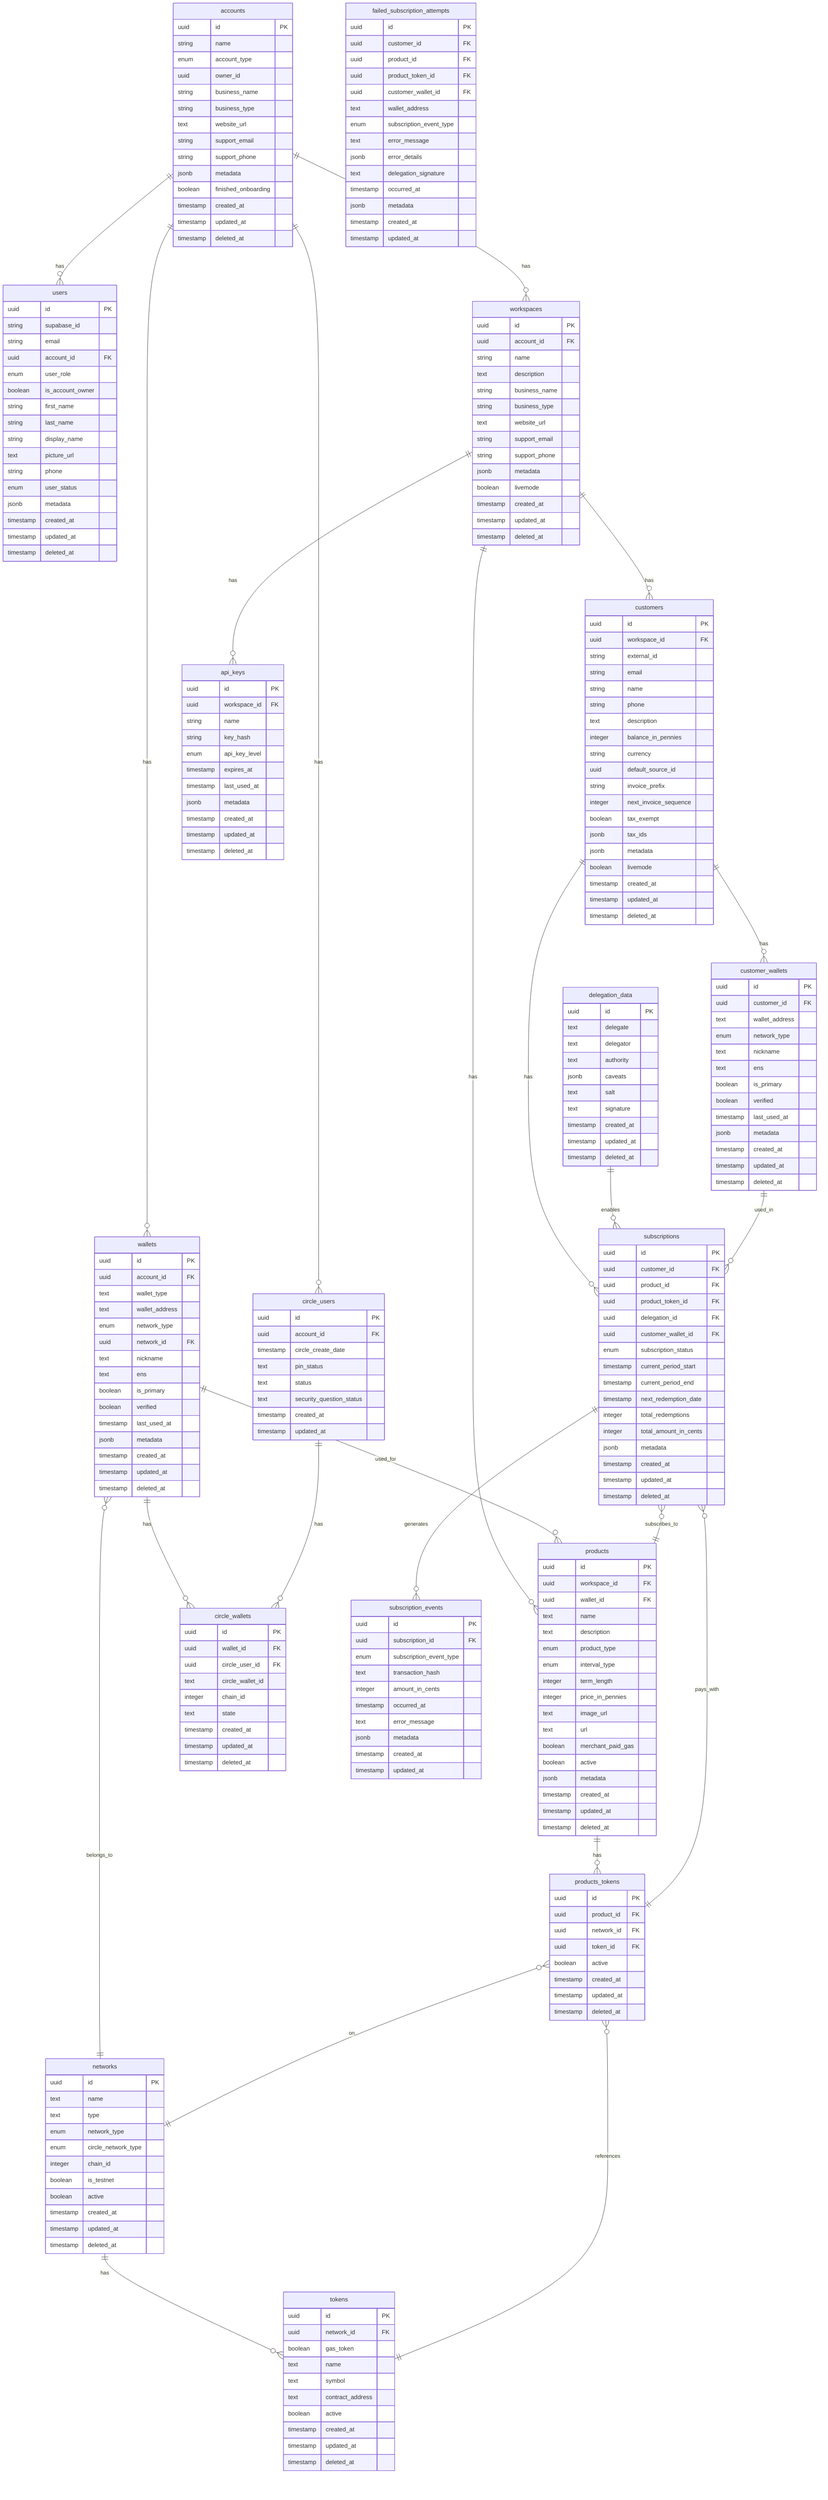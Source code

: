 erDiagram
    accounts ||--o{ users : has
    accounts ||--o{ wallets : has
    accounts ||--o{ workspaces : has
    accounts ||--o{ circle_users : has
    
    workspaces ||--o{ customers : has
    workspaces ||--o{ api_keys : has
    workspaces ||--o{ products : has
    
    customers ||--o{ customer_wallets : has
    customers ||--o{ subscriptions : has
    
    wallets ||--o{ products : "used_for"
    wallets ||--o{ circle_wallets : has
    wallets }o--|| networks : "belongs_to"
    
    circle_users ||--o{ circle_wallets : has
    
    networks ||--o{ tokens : has
    
    products ||--o{ products_tokens : has
    products_tokens }o--|| tokens : references
    products_tokens }o--|| networks : on
    
    delegation_data ||--o{ subscriptions : enables
    
    customer_wallets ||--o{ subscriptions : used_in
    
    subscriptions ||--o{ subscription_events : generates
    subscriptions }o--|| products : subscribes_to
    subscriptions }o--|| products_tokens : pays_with
    
    accounts {
        uuid id PK
        string name
        enum account_type
        uuid owner_id
        string business_name
        string business_type
        text website_url
        string support_email
        string support_phone
        jsonb metadata
        boolean finished_onboarding
        timestamp created_at
        timestamp updated_at
        timestamp deleted_at
    }
    
    users {
        uuid id PK
        string supabase_id
        string email
        uuid account_id FK
        enum user_role
        boolean is_account_owner
        string first_name
        string last_name
        string display_name
        text picture_url
        string phone
        enum user_status
        jsonb metadata
        timestamp created_at
        timestamp updated_at
        timestamp deleted_at
    }
    
    workspaces {
        uuid id PK
        uuid account_id FK
        string name
        text description
        string business_name
        string business_type
        text website_url
        string support_email
        string support_phone
        jsonb metadata
        boolean livemode
        timestamp created_at
        timestamp updated_at
        timestamp deleted_at
    }
    
    api_keys {
        uuid id PK
        uuid workspace_id FK
        string name
        string key_hash
        enum api_key_level
        timestamp expires_at
        timestamp last_used_at
        jsonb metadata
        timestamp created_at
        timestamp updated_at
        timestamp deleted_at
    }
    
    customers {
        uuid id PK
        uuid workspace_id FK
        string external_id
        string email
        string name
        string phone
        text description
        integer balance_in_pennies
        string currency
        uuid default_source_id
        string invoice_prefix
        integer next_invoice_sequence
        boolean tax_exempt
        jsonb tax_ids
        jsonb metadata
        boolean livemode
        timestamp created_at
        timestamp updated_at
        timestamp deleted_at
    }
    
    customer_wallets {
        uuid id PK
        uuid customer_id FK
        text wallet_address
        enum network_type
        text nickname
        text ens
        boolean is_primary
        boolean verified
        timestamp last_used_at
        jsonb metadata
        timestamp created_at
        timestamp updated_at
        timestamp deleted_at
    }
    
    networks {
        uuid id PK
        text name
        text type
        enum network_type
        enum circle_network_type
        integer chain_id
        boolean is_testnet
        boolean active
        timestamp created_at
        timestamp updated_at
        timestamp deleted_at
    }
    
    wallets {
        uuid id PK
        uuid account_id FK
        text wallet_type
        text wallet_address
        enum network_type
        uuid network_id FK
        text nickname
        text ens
        boolean is_primary
        boolean verified
        timestamp last_used_at
        jsonb metadata
        timestamp created_at
        timestamp updated_at
        timestamp deleted_at
    }
    
    circle_users {
        uuid id PK
        uuid account_id FK
        timestamp circle_create_date
        text pin_status
        text status
        text security_question_status
        timestamp created_at
        timestamp updated_at
    }
    
    circle_wallets {
        uuid id PK
        uuid wallet_id FK
        uuid circle_user_id FK
        text circle_wallet_id
        integer chain_id
        text state
        timestamp created_at
        timestamp updated_at
        timestamp deleted_at
    }
    
    tokens {
        uuid id PK
        uuid network_id FK
        boolean gas_token
        text name
        text symbol
        text contract_address
        boolean active
        timestamp created_at
        timestamp updated_at
        timestamp deleted_at
    }
    
    products {
        uuid id PK
        uuid workspace_id FK
        uuid wallet_id FK
        text name
        text description
        enum product_type
        enum interval_type
        integer term_length
        integer price_in_pennies
        text image_url
        text url
        boolean merchant_paid_gas
        boolean active
        jsonb metadata
        timestamp created_at
        timestamp updated_at
        timestamp deleted_at
    }
    
    products_tokens {
        uuid id PK
        uuid product_id FK
        uuid network_id FK
        uuid token_id FK
        boolean active
        timestamp created_at
        timestamp updated_at
        timestamp deleted_at
    }
    
    delegation_data {
        uuid id PK
        text delegate
        text delegator
        text authority
        jsonb caveats
        text salt
        text signature
        timestamp created_at
        timestamp updated_at
        timestamp deleted_at
    }
    
    subscriptions {
        uuid id PK
        uuid customer_id FK
        uuid product_id FK
        uuid product_token_id FK
        uuid delegation_id FK
        uuid customer_wallet_id FK
        enum subscription_status
        timestamp current_period_start
        timestamp current_period_end
        timestamp next_redemption_date
        integer total_redemptions
        integer total_amount_in_cents
        jsonb metadata
        timestamp created_at
        timestamp updated_at
        timestamp deleted_at
    }
    
    subscription_events {
        uuid id PK
        uuid subscription_id FK
        enum subscription_event_type
        text transaction_hash
        integer amount_in_cents
        timestamp occurred_at
        text error_message
        jsonb metadata
        timestamp created_at
        timestamp updated_at
    }
    
    failed_subscription_attempts {
        uuid id PK
        uuid customer_id FK
        uuid product_id FK
        uuid product_token_id FK
        uuid customer_wallet_id FK
        text wallet_address
        enum subscription_event_type
        text error_message
        jsonb error_details
        text delegation_signature
        timestamp occurred_at
        jsonb metadata
        timestamp created_at
        timestamp updated_at
    }